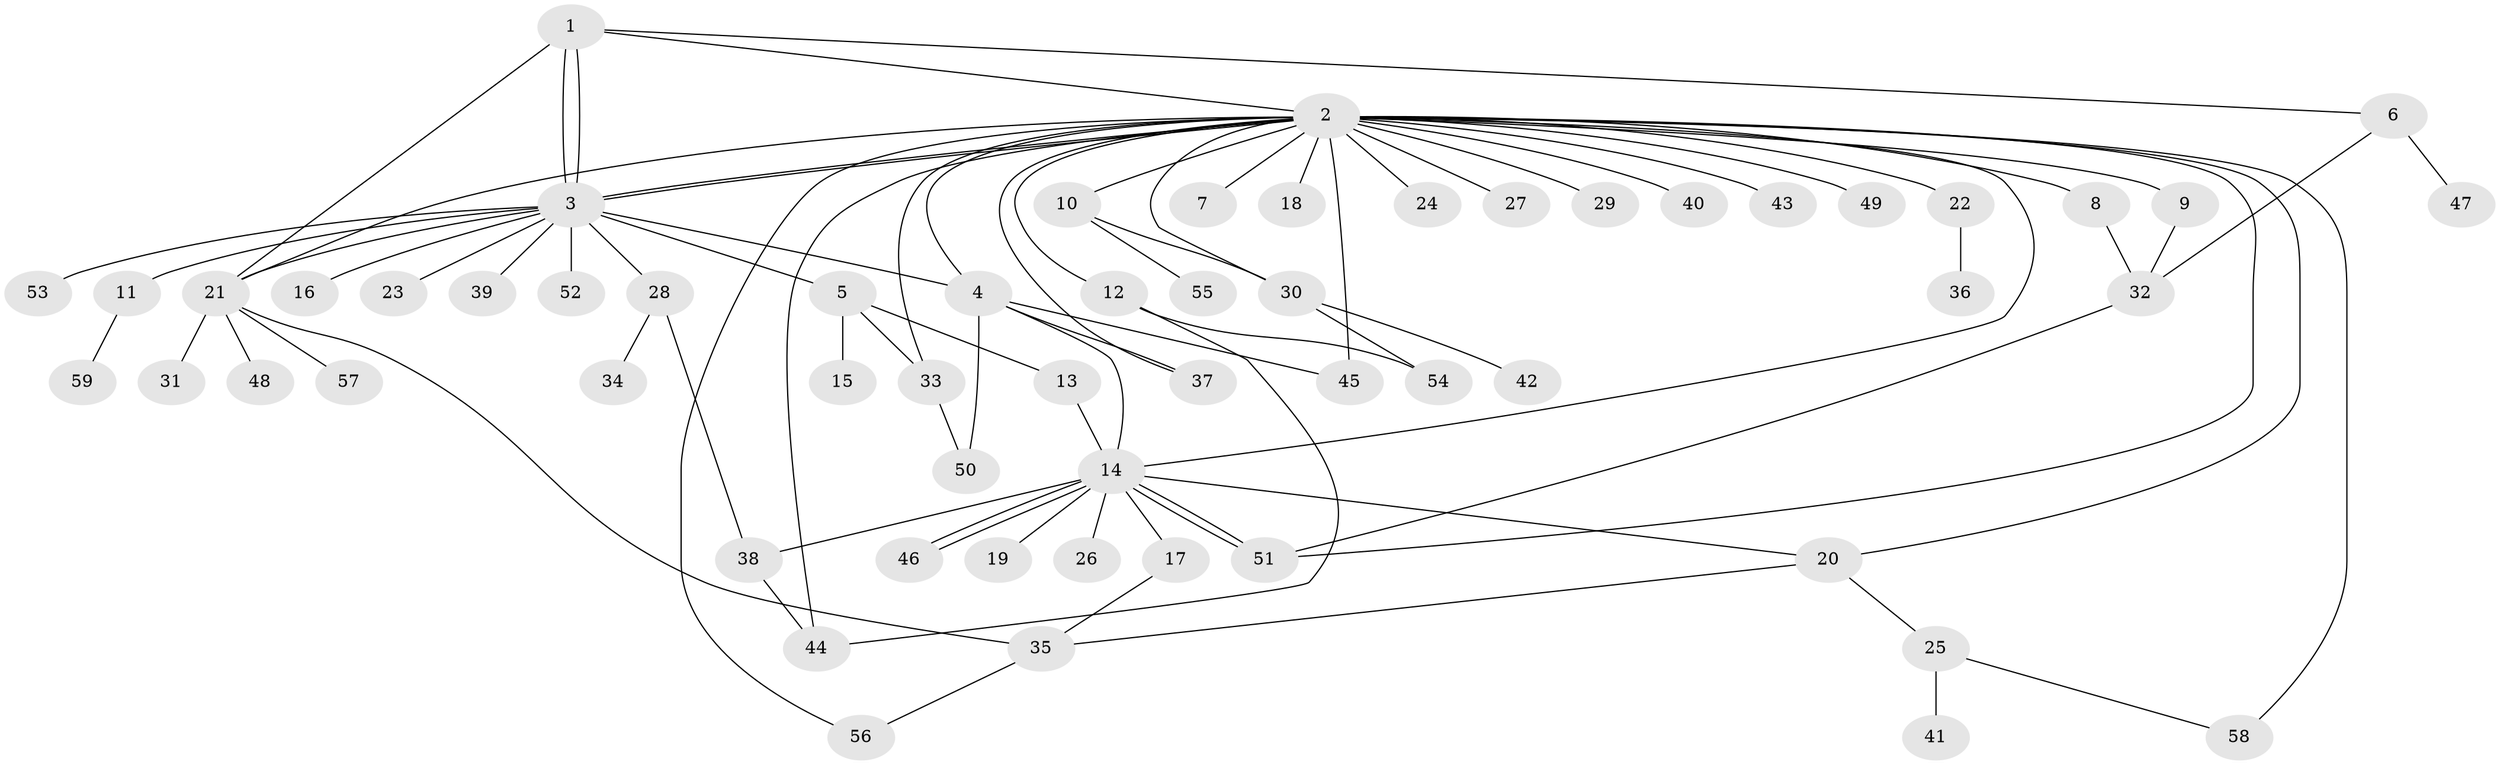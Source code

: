 // coarse degree distribution, {5: 0.043478260869565216, 15: 0.043478260869565216, 9: 0.043478260869565216, 4: 0.08695652173913043, 2: 0.08695652173913043, 1: 0.6086956521739131, 8: 0.043478260869565216, 3: 0.043478260869565216}
// Generated by graph-tools (version 1.1) at 2025/18/03/04/25 18:18:01]
// undirected, 59 vertices, 86 edges
graph export_dot {
graph [start="1"]
  node [color=gray90,style=filled];
  1;
  2;
  3;
  4;
  5;
  6;
  7;
  8;
  9;
  10;
  11;
  12;
  13;
  14;
  15;
  16;
  17;
  18;
  19;
  20;
  21;
  22;
  23;
  24;
  25;
  26;
  27;
  28;
  29;
  30;
  31;
  32;
  33;
  34;
  35;
  36;
  37;
  38;
  39;
  40;
  41;
  42;
  43;
  44;
  45;
  46;
  47;
  48;
  49;
  50;
  51;
  52;
  53;
  54;
  55;
  56;
  57;
  58;
  59;
  1 -- 2;
  1 -- 3;
  1 -- 3;
  1 -- 6;
  1 -- 21;
  2 -- 3;
  2 -- 3;
  2 -- 4;
  2 -- 7;
  2 -- 8;
  2 -- 9;
  2 -- 10;
  2 -- 12;
  2 -- 14;
  2 -- 18;
  2 -- 20;
  2 -- 21;
  2 -- 22;
  2 -- 24;
  2 -- 27;
  2 -- 29;
  2 -- 30;
  2 -- 33;
  2 -- 37;
  2 -- 40;
  2 -- 43;
  2 -- 44;
  2 -- 45;
  2 -- 49;
  2 -- 51;
  2 -- 56;
  2 -- 58;
  3 -- 4;
  3 -- 5;
  3 -- 11;
  3 -- 16;
  3 -- 21;
  3 -- 23;
  3 -- 28;
  3 -- 39;
  3 -- 52;
  3 -- 53;
  4 -- 14;
  4 -- 37;
  4 -- 45;
  4 -- 50;
  5 -- 13;
  5 -- 15;
  5 -- 33;
  6 -- 32;
  6 -- 47;
  8 -- 32;
  9 -- 32;
  10 -- 30;
  10 -- 55;
  11 -- 59;
  12 -- 44;
  12 -- 54;
  13 -- 14;
  14 -- 17;
  14 -- 19;
  14 -- 20;
  14 -- 26;
  14 -- 38;
  14 -- 46;
  14 -- 46;
  14 -- 51;
  14 -- 51;
  17 -- 35;
  20 -- 25;
  20 -- 35;
  21 -- 31;
  21 -- 35;
  21 -- 48;
  21 -- 57;
  22 -- 36;
  25 -- 41;
  25 -- 58;
  28 -- 34;
  28 -- 38;
  30 -- 42;
  30 -- 54;
  32 -- 51;
  33 -- 50;
  35 -- 56;
  38 -- 44;
}
